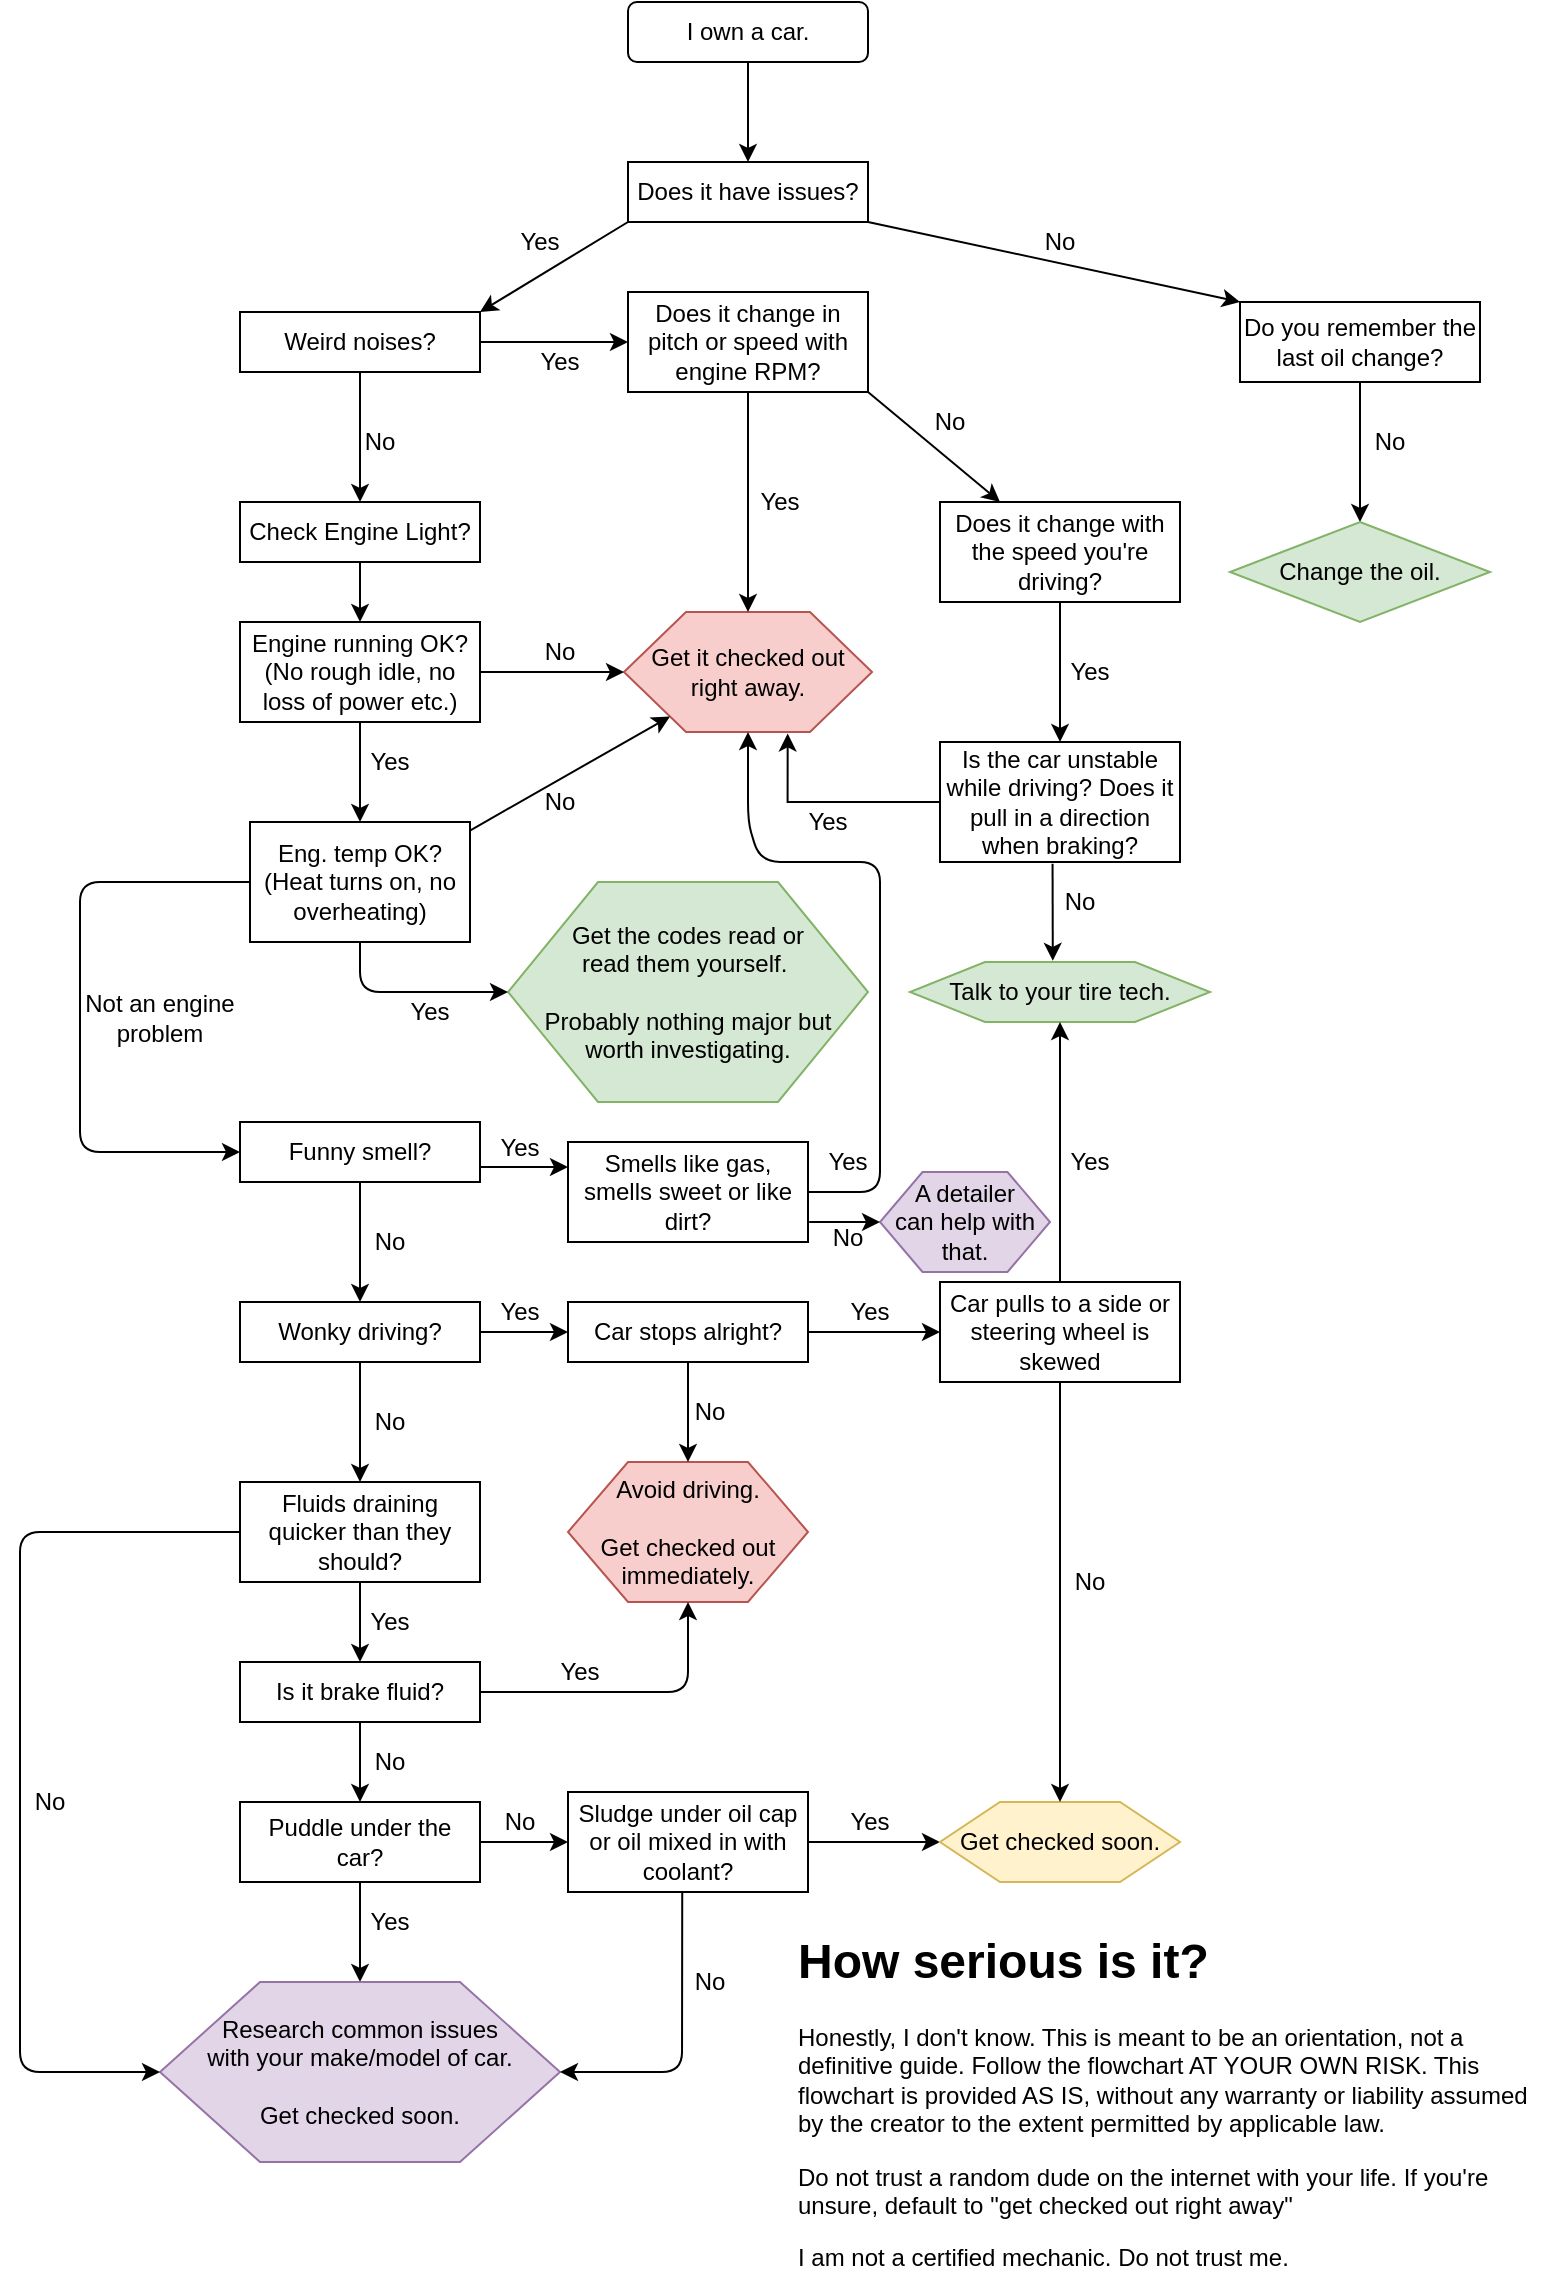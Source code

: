 <mxfile version="13.3.1" type="device"><diagram id="UjZ1d5gj9gWRHb2B7Dai" name="Page-1"><mxGraphModel dx="474" dy="274" grid="1" gridSize="10" guides="1" tooltips="1" connect="1" arrows="1" fold="1" page="1" pageScale="1" pageWidth="827" pageHeight="1169" math="0" shadow="0"><root><mxCell id="0"/><mxCell id="1" parent="0"/><mxCell id="fTHlMm-4trLBPG3A_nC8-1" value="I own a car." style="rounded=1;whiteSpace=wrap;html=1;" vertex="1" parent="1"><mxGeometry x="354" y="10" width="120" height="30" as="geometry"/></mxCell><mxCell id="fTHlMm-4trLBPG3A_nC8-4" value="Does it have issues?" style="rounded=0;whiteSpace=wrap;html=1;" vertex="1" parent="1"><mxGeometry x="354" y="90" width="120" height="30" as="geometry"/></mxCell><mxCell id="fTHlMm-4trLBPG3A_nC8-5" value="" style="endArrow=classic;html=1;exitX=0.5;exitY=1;exitDx=0;exitDy=0;entryX=0.5;entryY=0;entryDx=0;entryDy=0;" edge="1" parent="1" source="fTHlMm-4trLBPG3A_nC8-1" target="fTHlMm-4trLBPG3A_nC8-4"><mxGeometry width="50" height="50" relative="1" as="geometry"><mxPoint x="380" y="220" as="sourcePoint"/><mxPoint x="430" y="170" as="targetPoint"/></mxGeometry></mxCell><mxCell id="fTHlMm-4trLBPG3A_nC8-6" value="Do you remember the last oil change?" style="rounded=0;whiteSpace=wrap;html=1;" vertex="1" parent="1"><mxGeometry x="660" y="160" width="120" height="40" as="geometry"/></mxCell><mxCell id="fTHlMm-4trLBPG3A_nC8-7" value="" style="endArrow=classic;html=1;exitX=1;exitY=1;exitDx=0;exitDy=0;entryX=0;entryY=0;entryDx=0;entryDy=0;" edge="1" parent="1" source="fTHlMm-4trLBPG3A_nC8-4" target="fTHlMm-4trLBPG3A_nC8-6"><mxGeometry width="50" height="50" relative="1" as="geometry"><mxPoint x="430" y="220" as="sourcePoint"/><mxPoint x="480" y="170" as="targetPoint"/></mxGeometry></mxCell><mxCell id="fTHlMm-4trLBPG3A_nC8-9" value="" style="endArrow=classic;html=1;exitX=0.5;exitY=1;exitDx=0;exitDy=0;entryX=0.5;entryY=0;entryDx=0;entryDy=0;" edge="1" parent="1" source="fTHlMm-4trLBPG3A_nC8-6"><mxGeometry width="50" height="50" relative="1" as="geometry"><mxPoint x="430" y="220" as="sourcePoint"/><mxPoint x="720" y="270" as="targetPoint"/></mxGeometry></mxCell><mxCell id="fTHlMm-4trLBPG3A_nC8-10" value="No" style="text;html=1;strokeColor=none;fillColor=none;align=center;verticalAlign=middle;whiteSpace=wrap;rounded=0;" vertex="1" parent="1"><mxGeometry x="550" y="120" width="40" height="20" as="geometry"/></mxCell><mxCell id="fTHlMm-4trLBPG3A_nC8-11" value="No" style="text;html=1;strokeColor=none;fillColor=none;align=center;verticalAlign=middle;whiteSpace=wrap;rounded=0;" vertex="1" parent="1"><mxGeometry x="710" y="220" width="50" height="20" as="geometry"/></mxCell><mxCell id="fTHlMm-4trLBPG3A_nC8-13" value="Weird noises?" style="rounded=0;whiteSpace=wrap;html=1;" vertex="1" parent="1"><mxGeometry x="160" y="165" width="120" height="30" as="geometry"/></mxCell><mxCell id="fTHlMm-4trLBPG3A_nC8-14" value="" style="endArrow=classic;html=1;exitX=0;exitY=1;exitDx=0;exitDy=0;entryX=1;entryY=0;entryDx=0;entryDy=0;" edge="1" parent="1" source="fTHlMm-4trLBPG3A_nC8-4" target="fTHlMm-4trLBPG3A_nC8-13"><mxGeometry width="50" height="50" relative="1" as="geometry"><mxPoint x="430" y="220" as="sourcePoint"/><mxPoint x="480" y="170" as="targetPoint"/></mxGeometry></mxCell><mxCell id="fTHlMm-4trLBPG3A_nC8-15" value="Yes" style="text;html=1;strokeColor=none;fillColor=none;align=center;verticalAlign=middle;whiteSpace=wrap;rounded=0;" vertex="1" parent="1"><mxGeometry x="290" y="120" width="40" height="20" as="geometry"/></mxCell><mxCell id="fTHlMm-4trLBPG3A_nC8-16" value="Does it change in pitch or speed with engine RPM?" style="rounded=0;whiteSpace=wrap;html=1;" vertex="1" parent="1"><mxGeometry x="354" y="155" width="120" height="50" as="geometry"/></mxCell><mxCell id="fTHlMm-4trLBPG3A_nC8-17" value="" style="endArrow=classic;html=1;exitX=1;exitY=0.5;exitDx=0;exitDy=0;entryX=0;entryY=0.5;entryDx=0;entryDy=0;" edge="1" parent="1" source="fTHlMm-4trLBPG3A_nC8-13" target="fTHlMm-4trLBPG3A_nC8-16"><mxGeometry width="50" height="50" relative="1" as="geometry"><mxPoint x="210" y="220" as="sourcePoint"/><mxPoint x="353" y="176" as="targetPoint"/></mxGeometry></mxCell><mxCell id="fTHlMm-4trLBPG3A_nC8-18" value="Yes" style="text;html=1;strokeColor=none;fillColor=none;align=center;verticalAlign=middle;whiteSpace=wrap;rounded=0;" vertex="1" parent="1"><mxGeometry x="300" y="180" width="40" height="20" as="geometry"/></mxCell><mxCell id="fTHlMm-4trLBPG3A_nC8-20" value="Get it checked out right away." style="shape=hexagon;perimeter=hexagonPerimeter2;whiteSpace=wrap;html=1;fillColor=#f8cecc;strokeColor=#b85450;" vertex="1" parent="1"><mxGeometry x="352" y="315" width="124" height="60" as="geometry"/></mxCell><mxCell id="fTHlMm-4trLBPG3A_nC8-21" value="" style="endArrow=classic;html=1;exitX=0.5;exitY=1;exitDx=0;exitDy=0;entryX=0.5;entryY=0;entryDx=0;entryDy=0;" edge="1" parent="1" source="fTHlMm-4trLBPG3A_nC8-16" target="fTHlMm-4trLBPG3A_nC8-20"><mxGeometry width="50" height="50" relative="1" as="geometry"><mxPoint x="380" y="330" as="sourcePoint"/><mxPoint x="430" y="280" as="targetPoint"/></mxGeometry></mxCell><mxCell id="fTHlMm-4trLBPG3A_nC8-23" value="Yes" style="text;html=1;strokeColor=none;fillColor=none;align=center;verticalAlign=middle;whiteSpace=wrap;rounded=0;" vertex="1" parent="1"><mxGeometry x="410" y="250" width="40" height="20" as="geometry"/></mxCell><mxCell id="fTHlMm-4trLBPG3A_nC8-25" value="Does it change with the speed you're driving?" style="rounded=0;whiteSpace=wrap;html=1;" vertex="1" parent="1"><mxGeometry x="510" y="260" width="120" height="50" as="geometry"/></mxCell><mxCell id="fTHlMm-4trLBPG3A_nC8-26" value="" style="endArrow=classic;html=1;exitX=1;exitY=1;exitDx=0;exitDy=0;" edge="1" parent="1" source="fTHlMm-4trLBPG3A_nC8-16" target="fTHlMm-4trLBPG3A_nC8-25"><mxGeometry width="50" height="50" relative="1" as="geometry"><mxPoint x="280" y="330" as="sourcePoint"/><mxPoint x="330" y="280" as="targetPoint"/></mxGeometry></mxCell><mxCell id="fTHlMm-4trLBPG3A_nC8-27" value="No" style="text;html=1;strokeColor=none;fillColor=none;align=center;verticalAlign=middle;whiteSpace=wrap;rounded=0;" vertex="1" parent="1"><mxGeometry x="490" y="210" width="50" height="20" as="geometry"/></mxCell><mxCell id="fTHlMm-4trLBPG3A_nC8-34" value="" style="edgeStyle=orthogonalEdgeStyle;rounded=0;orthogonalLoop=1;jettySize=auto;html=1;entryX=0.66;entryY=1.012;entryDx=0;entryDy=0;entryPerimeter=0;" edge="1" parent="1" source="fTHlMm-4trLBPG3A_nC8-28" target="fTHlMm-4trLBPG3A_nC8-20"><mxGeometry relative="1" as="geometry"><mxPoint x="420" y="480" as="targetPoint"/></mxGeometry></mxCell><mxCell id="fTHlMm-4trLBPG3A_nC8-28" value="Is the car unstable while driving? Does it pull in a direction when braking?" style="rounded=0;whiteSpace=wrap;html=1;" vertex="1" parent="1"><mxGeometry x="510" y="380" width="120" height="60" as="geometry"/></mxCell><mxCell id="fTHlMm-4trLBPG3A_nC8-29" value="" style="endArrow=classic;html=1;exitX=0.5;exitY=1;exitDx=0;exitDy=0;entryX=0.5;entryY=0;entryDx=0;entryDy=0;" edge="1" parent="1" source="fTHlMm-4trLBPG3A_nC8-25" target="fTHlMm-4trLBPG3A_nC8-28"><mxGeometry width="50" height="50" relative="1" as="geometry"><mxPoint x="500" y="390" as="sourcePoint"/><mxPoint x="550" y="340" as="targetPoint"/></mxGeometry></mxCell><mxCell id="fTHlMm-4trLBPG3A_nC8-30" value="Yes" style="text;html=1;strokeColor=none;fillColor=none;align=center;verticalAlign=middle;whiteSpace=wrap;rounded=0;" vertex="1" parent="1"><mxGeometry x="560" y="335" width="50" height="20" as="geometry"/></mxCell><mxCell id="fTHlMm-4trLBPG3A_nC8-35" value="Yes" style="text;html=1;strokeColor=none;fillColor=none;align=center;verticalAlign=middle;whiteSpace=wrap;rounded=0;" vertex="1" parent="1"><mxGeometry x="434" y="410" width="40" height="20" as="geometry"/></mxCell><mxCell id="fTHlMm-4trLBPG3A_nC8-36" value="Talk to your tire tech." style="shape=hexagon;perimeter=hexagonPerimeter2;whiteSpace=wrap;html=1;fillColor=#d5e8d4;strokeColor=#82b366;" vertex="1" parent="1"><mxGeometry x="495" y="490" width="150" height="30" as="geometry"/></mxCell><mxCell id="fTHlMm-4trLBPG3A_nC8-37" value="" style="endArrow=classic;html=1;entryX=0.476;entryY=-0.019;entryDx=0;entryDy=0;entryPerimeter=0;exitX=0.469;exitY=1.014;exitDx=0;exitDy=0;exitPerimeter=0;" edge="1" parent="1" source="fTHlMm-4trLBPG3A_nC8-28" target="fTHlMm-4trLBPG3A_nC8-36"><mxGeometry width="50" height="50" relative="1" as="geometry"><mxPoint x="540" y="450" as="sourcePoint"/><mxPoint x="640" y="470" as="targetPoint"/></mxGeometry></mxCell><mxCell id="fTHlMm-4trLBPG3A_nC8-38" value="No" style="text;html=1;strokeColor=none;fillColor=none;align=center;verticalAlign=middle;whiteSpace=wrap;rounded=0;" vertex="1" parent="1"><mxGeometry x="560" y="450" width="40" height="20" as="geometry"/></mxCell><mxCell id="fTHlMm-4trLBPG3A_nC8-44" value="" style="edgeStyle=orthogonalEdgeStyle;rounded=0;orthogonalLoop=1;jettySize=auto;html=1;" edge="1" parent="1" source="fTHlMm-4trLBPG3A_nC8-40" target="fTHlMm-4trLBPG3A_nC8-43"><mxGeometry relative="1" as="geometry"/></mxCell><mxCell id="fTHlMm-4trLBPG3A_nC8-40" value="Check Engine Light?" style="rounded=0;whiteSpace=wrap;html=1;" vertex="1" parent="1"><mxGeometry x="160" y="260" width="120" height="30" as="geometry"/></mxCell><mxCell id="fTHlMm-4trLBPG3A_nC8-43" value="Engine running OK? (No rough idle, no loss of power etc.)" style="rounded=0;whiteSpace=wrap;html=1;" vertex="1" parent="1"><mxGeometry x="160" y="320" width="120" height="50" as="geometry"/></mxCell><mxCell id="fTHlMm-4trLBPG3A_nC8-41" value="" style="endArrow=classic;html=1;exitX=0.5;exitY=1;exitDx=0;exitDy=0;entryX=0.5;entryY=0;entryDx=0;entryDy=0;" edge="1" parent="1" source="fTHlMm-4trLBPG3A_nC8-13" target="fTHlMm-4trLBPG3A_nC8-40"><mxGeometry width="50" height="50" relative="1" as="geometry"><mxPoint x="270" y="310" as="sourcePoint"/><mxPoint x="320" y="260" as="targetPoint"/></mxGeometry></mxCell><mxCell id="fTHlMm-4trLBPG3A_nC8-42" value="No" style="text;html=1;strokeColor=none;fillColor=none;align=center;verticalAlign=middle;whiteSpace=wrap;rounded=0;" vertex="1" parent="1"><mxGeometry x="200" y="220" width="60" height="20" as="geometry"/></mxCell><mxCell id="fTHlMm-4trLBPG3A_nC8-46" value="" style="endArrow=classic;html=1;exitX=1;exitY=0.5;exitDx=0;exitDy=0;entryX=0;entryY=0.5;entryDx=0;entryDy=0;" edge="1" parent="1" source="fTHlMm-4trLBPG3A_nC8-43" target="fTHlMm-4trLBPG3A_nC8-20"><mxGeometry width="50" height="50" relative="1" as="geometry"><mxPoint x="270" y="370" as="sourcePoint"/><mxPoint x="320" y="320" as="targetPoint"/></mxGeometry></mxCell><mxCell id="fTHlMm-4trLBPG3A_nC8-47" value="No" style="text;html=1;strokeColor=none;fillColor=none;align=center;verticalAlign=middle;whiteSpace=wrap;rounded=0;" vertex="1" parent="1"><mxGeometry x="300" y="320" width="40" height="30" as="geometry"/></mxCell><mxCell id="fTHlMm-4trLBPG3A_nC8-48" value="" style="endArrow=classic;html=1;exitX=0.5;exitY=1;exitDx=0;exitDy=0;" edge="1" parent="1" source="fTHlMm-4trLBPG3A_nC8-43" target="fTHlMm-4trLBPG3A_nC8-49"><mxGeometry width="50" height="50" relative="1" as="geometry"><mxPoint x="270" y="370" as="sourcePoint"/><mxPoint x="320" y="320" as="targetPoint"/></mxGeometry></mxCell><mxCell id="fTHlMm-4trLBPG3A_nC8-49" value="Eng. temp OK? (Heat turns on, no overheating)" style="rounded=0;whiteSpace=wrap;html=1;" vertex="1" parent="1"><mxGeometry x="165" y="420" width="110" height="60" as="geometry"/></mxCell><mxCell id="fTHlMm-4trLBPG3A_nC8-50" value="Yes" style="text;html=1;strokeColor=none;fillColor=none;align=center;verticalAlign=middle;whiteSpace=wrap;rounded=0;" vertex="1" parent="1"><mxGeometry x="210" y="380" width="50" height="20" as="geometry"/></mxCell><mxCell id="fTHlMm-4trLBPG3A_nC8-51" value="" style="endArrow=classic;html=1;exitX=1;exitY=0.071;exitDx=0;exitDy=0;exitPerimeter=0;" edge="1" parent="1" source="fTHlMm-4trLBPG3A_nC8-49" target="fTHlMm-4trLBPG3A_nC8-20"><mxGeometry width="50" height="50" relative="1" as="geometry"><mxPoint x="330" y="450" as="sourcePoint"/><mxPoint x="320" y="370" as="targetPoint"/></mxGeometry></mxCell><mxCell id="fTHlMm-4trLBPG3A_nC8-52" value="No" style="text;html=1;strokeColor=none;fillColor=none;align=center;verticalAlign=middle;whiteSpace=wrap;rounded=0;" vertex="1" parent="1"><mxGeometry x="300" y="400" width="40" height="20" as="geometry"/></mxCell><mxCell id="fTHlMm-4trLBPG3A_nC8-53" value="Get the codes read or &lt;br&gt;read them yourself.&amp;nbsp;&lt;br&gt;&lt;br&gt;Probably nothing major but &lt;br&gt;worth investigating." style="shape=hexagon;perimeter=hexagonPerimeter2;whiteSpace=wrap;html=1;fillColor=#d5e8d4;strokeColor=#82b366;" vertex="1" parent="1"><mxGeometry x="294" y="450" width="180" height="110" as="geometry"/></mxCell><mxCell id="fTHlMm-4trLBPG3A_nC8-54" value="" style="endArrow=classic;html=1;exitX=0.5;exitY=1;exitDx=0;exitDy=0;entryX=0;entryY=0.5;entryDx=0;entryDy=0;" edge="1" parent="1" source="fTHlMm-4trLBPG3A_nC8-49" target="fTHlMm-4trLBPG3A_nC8-53"><mxGeometry width="50" height="50" relative="1" as="geometry"><mxPoint x="270" y="420" as="sourcePoint"/><mxPoint x="320" y="370" as="targetPoint"/><Array as="points"><mxPoint x="220" y="505"/></Array></mxGeometry></mxCell><mxCell id="fTHlMm-4trLBPG3A_nC8-55" value="Yes" style="text;html=1;strokeColor=none;fillColor=none;align=center;verticalAlign=middle;whiteSpace=wrap;rounded=0;" vertex="1" parent="1"><mxGeometry x="235" y="500" width="40" height="30" as="geometry"/></mxCell><mxCell id="fTHlMm-4trLBPG3A_nC8-57" value="Change the oil." style="rhombus;whiteSpace=wrap;html=1;fillColor=#d5e8d4;strokeColor=#82b366;" vertex="1" parent="1"><mxGeometry x="655" y="270" width="130" height="50" as="geometry"/></mxCell><mxCell id="fTHlMm-4trLBPG3A_nC8-59" value="Funny smell?" style="rounded=0;whiteSpace=wrap;html=1;" vertex="1" parent="1"><mxGeometry x="160" y="570" width="120" height="30" as="geometry"/></mxCell><mxCell id="fTHlMm-4trLBPG3A_nC8-60" value="" style="endArrow=classic;html=1;exitX=0;exitY=0.5;exitDx=0;exitDy=0;entryX=0;entryY=0.5;entryDx=0;entryDy=0;" edge="1" parent="1" source="fTHlMm-4trLBPG3A_nC8-49" target="fTHlMm-4trLBPG3A_nC8-59"><mxGeometry width="50" height="50" relative="1" as="geometry"><mxPoint x="290" y="310" as="sourcePoint"/><mxPoint x="70" y="470" as="targetPoint"/><Array as="points"><mxPoint x="80" y="450"/><mxPoint x="80" y="585"/></Array></mxGeometry></mxCell><mxCell id="fTHlMm-4trLBPG3A_nC8-61" value="Not an engine problem" style="text;html=1;strokeColor=none;fillColor=none;align=center;verticalAlign=middle;whiteSpace=wrap;rounded=0;" vertex="1" parent="1"><mxGeometry x="80" y="500" width="80" height="35" as="geometry"/></mxCell><mxCell id="fTHlMm-4trLBPG3A_nC8-62" value="Smells like gas, smells sweet or like dirt?" style="rounded=0;whiteSpace=wrap;html=1;" vertex="1" parent="1"><mxGeometry x="324" y="580" width="120" height="50" as="geometry"/></mxCell><mxCell id="fTHlMm-4trLBPG3A_nC8-63" value="" style="endArrow=classic;html=1;exitX=1;exitY=0.75;exitDx=0;exitDy=0;entryX=0;entryY=0.25;entryDx=0;entryDy=0;" edge="1" parent="1" source="fTHlMm-4trLBPG3A_nC8-59" target="fTHlMm-4trLBPG3A_nC8-62"><mxGeometry width="50" height="50" relative="1" as="geometry"><mxPoint x="290" y="650" as="sourcePoint"/><mxPoint x="340" y="600" as="targetPoint"/></mxGeometry></mxCell><mxCell id="fTHlMm-4trLBPG3A_nC8-64" value="Yes" style="text;html=1;strokeColor=none;fillColor=none;align=center;verticalAlign=middle;whiteSpace=wrap;rounded=0;" vertex="1" parent="1"><mxGeometry x="280" y="570" width="40" height="25" as="geometry"/></mxCell><mxCell id="fTHlMm-4trLBPG3A_nC8-65" value="" style="endArrow=classic;html=1;exitX=1;exitY=0.5;exitDx=0;exitDy=0;" edge="1" parent="1" source="fTHlMm-4trLBPG3A_nC8-62" target="fTHlMm-4trLBPG3A_nC8-20"><mxGeometry width="50" height="50" relative="1" as="geometry"><mxPoint x="290" y="650" as="sourcePoint"/><mxPoint x="340" y="380" as="targetPoint"/><Array as="points"><mxPoint x="480" y="605"/><mxPoint x="480" y="520"/><mxPoint x="480" y="490"/><mxPoint x="480" y="440"/><mxPoint x="420" y="440"/><mxPoint x="414" y="420"/></Array></mxGeometry></mxCell><mxCell id="fTHlMm-4trLBPG3A_nC8-66" value="Yes" style="text;html=1;strokeColor=none;fillColor=none;align=center;verticalAlign=middle;whiteSpace=wrap;rounded=0;" vertex="1" parent="1"><mxGeometry x="444" y="580" width="40" height="20" as="geometry"/></mxCell><mxCell id="fTHlMm-4trLBPG3A_nC8-67" value="Wonky driving?" style="rounded=0;whiteSpace=wrap;html=1;" vertex="1" parent="1"><mxGeometry x="160" y="660" width="120" height="30" as="geometry"/></mxCell><mxCell id="fTHlMm-4trLBPG3A_nC8-68" value="" style="endArrow=classic;html=1;exitX=0.5;exitY=1;exitDx=0;exitDy=0;entryX=0.5;entryY=0;entryDx=0;entryDy=0;" edge="1" parent="1" source="fTHlMm-4trLBPG3A_nC8-59" target="fTHlMm-4trLBPG3A_nC8-67"><mxGeometry width="50" height="50" relative="1" as="geometry"><mxPoint x="290" y="710" as="sourcePoint"/><mxPoint x="340" y="660" as="targetPoint"/></mxGeometry></mxCell><mxCell id="fTHlMm-4trLBPG3A_nC8-69" value="No" style="text;html=1;strokeColor=none;fillColor=none;align=center;verticalAlign=middle;whiteSpace=wrap;rounded=0;" vertex="1" parent="1"><mxGeometry x="210" y="620" width="50" height="20" as="geometry"/></mxCell><mxCell id="fTHlMm-4trLBPG3A_nC8-70" value="Car stops alright?" style="rounded=0;whiteSpace=wrap;html=1;" vertex="1" parent="1"><mxGeometry x="324" y="660" width="120" height="30" as="geometry"/></mxCell><mxCell id="fTHlMm-4trLBPG3A_nC8-71" value="" style="endArrow=classic;html=1;exitX=1;exitY=0.5;exitDx=0;exitDy=0;entryX=0;entryY=0.5;entryDx=0;entryDy=0;" edge="1" parent="1" source="fTHlMm-4trLBPG3A_nC8-67" target="fTHlMm-4trLBPG3A_nC8-70"><mxGeometry width="50" height="50" relative="1" as="geometry"><mxPoint x="390" y="710" as="sourcePoint"/><mxPoint x="440" y="660" as="targetPoint"/></mxGeometry></mxCell><mxCell id="fTHlMm-4trLBPG3A_nC8-72" value="Yes" style="text;html=1;strokeColor=none;fillColor=none;align=center;verticalAlign=middle;whiteSpace=wrap;rounded=0;" vertex="1" parent="1"><mxGeometry x="280" y="650" width="40" height="30" as="geometry"/></mxCell><mxCell id="fTHlMm-4trLBPG3A_nC8-73" value="Car pulls to a side or steering wheel is skewed" style="rounded=0;whiteSpace=wrap;html=1;" vertex="1" parent="1"><mxGeometry x="510" y="650" width="120" height="50" as="geometry"/></mxCell><mxCell id="fTHlMm-4trLBPG3A_nC8-74" value="" style="endArrow=classic;html=1;entryX=0;entryY=0.5;entryDx=0;entryDy=0;exitX=1;exitY=0.5;exitDx=0;exitDy=0;" edge="1" parent="1" source="fTHlMm-4trLBPG3A_nC8-70" target="fTHlMm-4trLBPG3A_nC8-73"><mxGeometry width="50" height="50" relative="1" as="geometry"><mxPoint x="390" y="710" as="sourcePoint"/><mxPoint x="440" y="660" as="targetPoint"/></mxGeometry></mxCell><mxCell id="fTHlMm-4trLBPG3A_nC8-75" value="Yes" style="text;html=1;strokeColor=none;fillColor=none;align=center;verticalAlign=middle;whiteSpace=wrap;rounded=0;" vertex="1" parent="1"><mxGeometry x="455" y="647.5" width="40" height="35" as="geometry"/></mxCell><mxCell id="fTHlMm-4trLBPG3A_nC8-76" value="" style="endArrow=classic;html=1;entryX=0.5;entryY=1;entryDx=0;entryDy=0;" edge="1" parent="1" source="fTHlMm-4trLBPG3A_nC8-73" target="fTHlMm-4trLBPG3A_nC8-36"><mxGeometry width="50" height="50" relative="1" as="geometry"><mxPoint x="390" y="710" as="sourcePoint"/><mxPoint x="440" y="660" as="targetPoint"/></mxGeometry></mxCell><mxCell id="fTHlMm-4trLBPG3A_nC8-77" value="Yes" style="text;html=1;strokeColor=none;fillColor=none;align=center;verticalAlign=middle;whiteSpace=wrap;rounded=0;" vertex="1" parent="1"><mxGeometry x="565" y="580" width="40" height="20" as="geometry"/></mxCell><mxCell id="fTHlMm-4trLBPG3A_nC8-78" value="Avoid driving.&lt;br&gt;&lt;br&gt;Get checked out immediately." style="shape=hexagon;perimeter=hexagonPerimeter2;whiteSpace=wrap;html=1;fillColor=#f8cecc;strokeColor=#b85450;" vertex="1" parent="1"><mxGeometry x="324" y="740" width="120" height="70" as="geometry"/></mxCell><mxCell id="fTHlMm-4trLBPG3A_nC8-79" value="" style="endArrow=classic;html=1;exitX=0.5;exitY=1;exitDx=0;exitDy=0;" edge="1" parent="1" source="fTHlMm-4trLBPG3A_nC8-70" target="fTHlMm-4trLBPG3A_nC8-78"><mxGeometry width="50" height="50" relative="1" as="geometry"><mxPoint x="390" y="820" as="sourcePoint"/><mxPoint x="440" y="770" as="targetPoint"/></mxGeometry></mxCell><mxCell id="fTHlMm-4trLBPG3A_nC8-80" value="No" style="text;html=1;strokeColor=none;fillColor=none;align=center;verticalAlign=middle;whiteSpace=wrap;rounded=0;" vertex="1" parent="1"><mxGeometry x="370" y="700" width="50" height="30" as="geometry"/></mxCell><mxCell id="fTHlMm-4trLBPG3A_nC8-81" value="Fluids draining quicker than they should?" style="rounded=0;whiteSpace=wrap;html=1;" vertex="1" parent="1"><mxGeometry x="160" y="750" width="120" height="50" as="geometry"/></mxCell><mxCell id="fTHlMm-4trLBPG3A_nC8-82" value="" style="endArrow=classic;html=1;exitX=0.5;exitY=1;exitDx=0;exitDy=0;entryX=0.5;entryY=0;entryDx=0;entryDy=0;" edge="1" parent="1" source="fTHlMm-4trLBPG3A_nC8-67" target="fTHlMm-4trLBPG3A_nC8-81"><mxGeometry width="50" height="50" relative="1" as="geometry"><mxPoint x="390" y="770" as="sourcePoint"/><mxPoint x="440" y="720" as="targetPoint"/></mxGeometry></mxCell><mxCell id="fTHlMm-4trLBPG3A_nC8-83" value="No" style="text;html=1;strokeColor=none;fillColor=none;align=center;verticalAlign=middle;whiteSpace=wrap;rounded=0;" vertex="1" parent="1"><mxGeometry x="215" y="710" width="40" height="20" as="geometry"/></mxCell><mxCell id="fTHlMm-4trLBPG3A_nC8-84" value="Is it brake fluid?" style="rounded=0;whiteSpace=wrap;html=1;" vertex="1" parent="1"><mxGeometry x="160" y="840" width="120" height="30" as="geometry"/></mxCell><mxCell id="fTHlMm-4trLBPG3A_nC8-85" value="" style="endArrow=classic;html=1;exitX=0.5;exitY=1;exitDx=0;exitDy=0;entryX=0.5;entryY=0;entryDx=0;entryDy=0;" edge="1" parent="1" source="fTHlMm-4trLBPG3A_nC8-81" target="fTHlMm-4trLBPG3A_nC8-84"><mxGeometry width="50" height="50" relative="1" as="geometry"><mxPoint x="390" y="880" as="sourcePoint"/><mxPoint x="440" y="830" as="targetPoint"/></mxGeometry></mxCell><mxCell id="fTHlMm-4trLBPG3A_nC8-86" value="Yes" style="text;html=1;strokeColor=none;fillColor=none;align=center;verticalAlign=middle;whiteSpace=wrap;rounded=0;" vertex="1" parent="1"><mxGeometry x="215" y="810" width="40" height="20" as="geometry"/></mxCell><mxCell id="fTHlMm-4trLBPG3A_nC8-87" value="" style="endArrow=classic;html=1;exitX=1;exitY=0.5;exitDx=0;exitDy=0;entryX=0.5;entryY=1;entryDx=0;entryDy=0;" edge="1" parent="1" source="fTHlMm-4trLBPG3A_nC8-84" target="fTHlMm-4trLBPG3A_nC8-78"><mxGeometry width="50" height="50" relative="1" as="geometry"><mxPoint x="390" y="880" as="sourcePoint"/><mxPoint x="440" y="830" as="targetPoint"/><Array as="points"><mxPoint x="384" y="855"/></Array></mxGeometry></mxCell><mxCell id="fTHlMm-4trLBPG3A_nC8-88" value="Yes" style="text;html=1;strokeColor=none;fillColor=none;align=center;verticalAlign=middle;whiteSpace=wrap;rounded=0;" vertex="1" parent="1"><mxGeometry x="310" y="830" width="40" height="30" as="geometry"/></mxCell><mxCell id="fTHlMm-4trLBPG3A_nC8-89" value="Puddle under the car?" style="rounded=0;whiteSpace=wrap;html=1;" vertex="1" parent="1"><mxGeometry x="160" y="910" width="120" height="40" as="geometry"/></mxCell><mxCell id="fTHlMm-4trLBPG3A_nC8-90" value="No" style="text;html=1;strokeColor=none;fillColor=none;align=center;verticalAlign=middle;whiteSpace=wrap;rounded=0;" vertex="1" parent="1"><mxGeometry x="215" y="880" width="40" height="20" as="geometry"/></mxCell><mxCell id="fTHlMm-4trLBPG3A_nC8-91" value="" style="endArrow=classic;html=1;exitX=0.5;exitY=1;exitDx=0;exitDy=0;entryX=0.5;entryY=0;entryDx=0;entryDy=0;" edge="1" parent="1" source="fTHlMm-4trLBPG3A_nC8-84" target="fTHlMm-4trLBPG3A_nC8-89"><mxGeometry width="50" height="50" relative="1" as="geometry"><mxPoint x="460" y="880" as="sourcePoint"/><mxPoint x="510" y="830" as="targetPoint"/></mxGeometry></mxCell><mxCell id="fTHlMm-4trLBPG3A_nC8-95" value="Sludge under oil cap or oil mixed in with coolant?" style="rounded=0;whiteSpace=wrap;html=1;" vertex="1" parent="1"><mxGeometry x="324" y="905" width="120" height="50" as="geometry"/></mxCell><mxCell id="fTHlMm-4trLBPG3A_nC8-96" value="" style="endArrow=classic;html=1;exitX=1;exitY=0.5;exitDx=0;exitDy=0;" edge="1" parent="1" source="fTHlMm-4trLBPG3A_nC8-89" target="fTHlMm-4trLBPG3A_nC8-95"><mxGeometry width="50" height="50" relative="1" as="geometry"><mxPoint x="460" y="900" as="sourcePoint"/><mxPoint x="510" y="850" as="targetPoint"/></mxGeometry></mxCell><mxCell id="fTHlMm-4trLBPG3A_nC8-97" value="No" style="text;html=1;strokeColor=none;fillColor=none;align=center;verticalAlign=middle;whiteSpace=wrap;rounded=0;" vertex="1" parent="1"><mxGeometry x="280" y="910" width="40" height="20" as="geometry"/></mxCell><mxCell id="fTHlMm-4trLBPG3A_nC8-100" value="" style="endArrow=classic;html=1;" edge="1" parent="1" source="fTHlMm-4trLBPG3A_nC8-95" target="fTHlMm-4trLBPG3A_nC8-105"><mxGeometry width="50" height="50" relative="1" as="geometry"><mxPoint x="460" y="900" as="sourcePoint"/><mxPoint x="495" y="930" as="targetPoint"/></mxGeometry></mxCell><mxCell id="fTHlMm-4trLBPG3A_nC8-101" value="Yes" style="text;html=1;strokeColor=none;fillColor=none;align=center;verticalAlign=middle;whiteSpace=wrap;rounded=0;" vertex="1" parent="1"><mxGeometry x="455" y="910" width="40" height="20" as="geometry"/></mxCell><mxCell id="fTHlMm-4trLBPG3A_nC8-103" value="" style="endArrow=classic;html=1;exitX=0.5;exitY=1;exitDx=0;exitDy=0;" edge="1" parent="1" source="fTHlMm-4trLBPG3A_nC8-89"><mxGeometry width="50" height="50" relative="1" as="geometry"><mxPoint x="390" y="1010" as="sourcePoint"/><mxPoint x="220" y="1000" as="targetPoint"/></mxGeometry></mxCell><mxCell id="fTHlMm-4trLBPG3A_nC8-104" value="Yes" style="text;html=1;strokeColor=none;fillColor=none;align=center;verticalAlign=middle;whiteSpace=wrap;rounded=0;" vertex="1" parent="1"><mxGeometry x="215" y="960" width="40" height="20" as="geometry"/></mxCell><mxCell id="fTHlMm-4trLBPG3A_nC8-105" value="Get checked soon." style="shape=hexagon;perimeter=hexagonPerimeter2;whiteSpace=wrap;html=1;fillColor=#fff2cc;strokeColor=#d6b656;" vertex="1" parent="1"><mxGeometry x="510" y="910" width="120" height="40" as="geometry"/></mxCell><mxCell id="fTHlMm-4trLBPG3A_nC8-106" value="Research common issues &lt;br&gt;with your make/model of car.&lt;br&gt;&lt;br&gt;Get checked soon." style="shape=hexagon;perimeter=hexagonPerimeter2;whiteSpace=wrap;html=1;fillColor=#e1d5e7;strokeColor=#9673a6;" vertex="1" parent="1"><mxGeometry x="120" y="1000" width="200" height="90" as="geometry"/></mxCell><mxCell id="fTHlMm-4trLBPG3A_nC8-108" value="A detailer &lt;br&gt;can help with that." style="shape=hexagon;perimeter=hexagonPerimeter2;whiteSpace=wrap;html=1;fillColor=#e1d5e7;strokeColor=#9673a6;" vertex="1" parent="1"><mxGeometry x="480" y="595" width="85" height="50" as="geometry"/></mxCell><mxCell id="fTHlMm-4trLBPG3A_nC8-109" value="" style="endArrow=classic;html=1;entryX=0;entryY=0.5;entryDx=0;entryDy=0;exitX=1.005;exitY=0.801;exitDx=0;exitDy=0;exitPerimeter=0;" edge="1" parent="1" source="fTHlMm-4trLBPG3A_nC8-62" target="fTHlMm-4trLBPG3A_nC8-108"><mxGeometry width="50" height="50" relative="1" as="geometry"><mxPoint x="450" y="620" as="sourcePoint"/><mxPoint x="440" y="680" as="targetPoint"/></mxGeometry></mxCell><mxCell id="fTHlMm-4trLBPG3A_nC8-110" value="No" style="text;html=1;strokeColor=none;fillColor=none;align=center;verticalAlign=middle;whiteSpace=wrap;rounded=0;" vertex="1" parent="1"><mxGeometry x="444" y="610" width="40" height="35" as="geometry"/></mxCell><mxCell id="fTHlMm-4trLBPG3A_nC8-111" value="" style="endArrow=classic;html=1;exitX=0.476;exitY=0.994;exitDx=0;exitDy=0;exitPerimeter=0;entryX=1;entryY=0.5;entryDx=0;entryDy=0;" edge="1" parent="1" source="fTHlMm-4trLBPG3A_nC8-95" target="fTHlMm-4trLBPG3A_nC8-106"><mxGeometry width="50" height="50" relative="1" as="geometry"><mxPoint x="450" y="1000" as="sourcePoint"/><mxPoint x="500" y="950" as="targetPoint"/><Array as="points"><mxPoint x="381" y="1045"/></Array></mxGeometry></mxCell><mxCell id="fTHlMm-4trLBPG3A_nC8-112" value="No" style="text;html=1;strokeColor=none;fillColor=none;align=center;verticalAlign=middle;whiteSpace=wrap;rounded=0;" vertex="1" parent="1"><mxGeometry x="375" y="990" width="40" height="20" as="geometry"/></mxCell><mxCell id="fTHlMm-4trLBPG3A_nC8-113" value="&lt;h1&gt;How serious is it?&lt;/h1&gt;&lt;p&gt;Honestly, I don't know. This is meant to be an orientation, not a definitive guide. Follow the flowchart AT YOUR OWN RISK. This flowchart is provided AS IS, without any warranty or liability assumed by the creator to the extent permitted by applicable law.&lt;/p&gt;&lt;p&gt;Do not trust a random dude on the internet with your life. If you're unsure, default to &quot;get checked out right away&quot;&lt;/p&gt;&lt;p&gt;I am not a certified mechanic. Do not trust me.&lt;/p&gt;" style="text;html=1;strokeColor=none;fillColor=none;spacing=5;spacingTop=-20;whiteSpace=wrap;overflow=hidden;rounded=0;" vertex="1" parent="1"><mxGeometry x="434" y="970" width="380" height="180" as="geometry"/></mxCell><mxCell id="fTHlMm-4trLBPG3A_nC8-114" value="" style="endArrow=classic;html=1;" edge="1" parent="1" source="fTHlMm-4trLBPG3A_nC8-73" target="fTHlMm-4trLBPG3A_nC8-105"><mxGeometry width="50" height="50" relative="1" as="geometry"><mxPoint x="460" y="800" as="sourcePoint"/><mxPoint x="510" y="750" as="targetPoint"/></mxGeometry></mxCell><mxCell id="fTHlMm-4trLBPG3A_nC8-115" value="No" style="text;html=1;strokeColor=none;fillColor=none;align=center;verticalAlign=middle;whiteSpace=wrap;rounded=0;" vertex="1" parent="1"><mxGeometry x="565" y="790" width="40" height="20" as="geometry"/></mxCell><mxCell id="fTHlMm-4trLBPG3A_nC8-116" value="" style="endArrow=classic;html=1;exitX=0;exitY=0.5;exitDx=0;exitDy=0;entryX=0;entryY=0.5;entryDx=0;entryDy=0;" edge="1" parent="1" source="fTHlMm-4trLBPG3A_nC8-81" target="fTHlMm-4trLBPG3A_nC8-106"><mxGeometry width="50" height="50" relative="1" as="geometry"><mxPoint x="150" y="910" as="sourcePoint"/><mxPoint x="90" y="990" as="targetPoint"/><Array as="points"><mxPoint x="50" y="775"/><mxPoint x="50" y="1045"/></Array></mxGeometry></mxCell><mxCell id="fTHlMm-4trLBPG3A_nC8-117" value="No" style="text;html=1;strokeColor=none;fillColor=none;align=center;verticalAlign=middle;whiteSpace=wrap;rounded=0;" vertex="1" parent="1"><mxGeometry x="40" y="900" width="50" height="20" as="geometry"/></mxCell></root></mxGraphModel></diagram></mxfile>